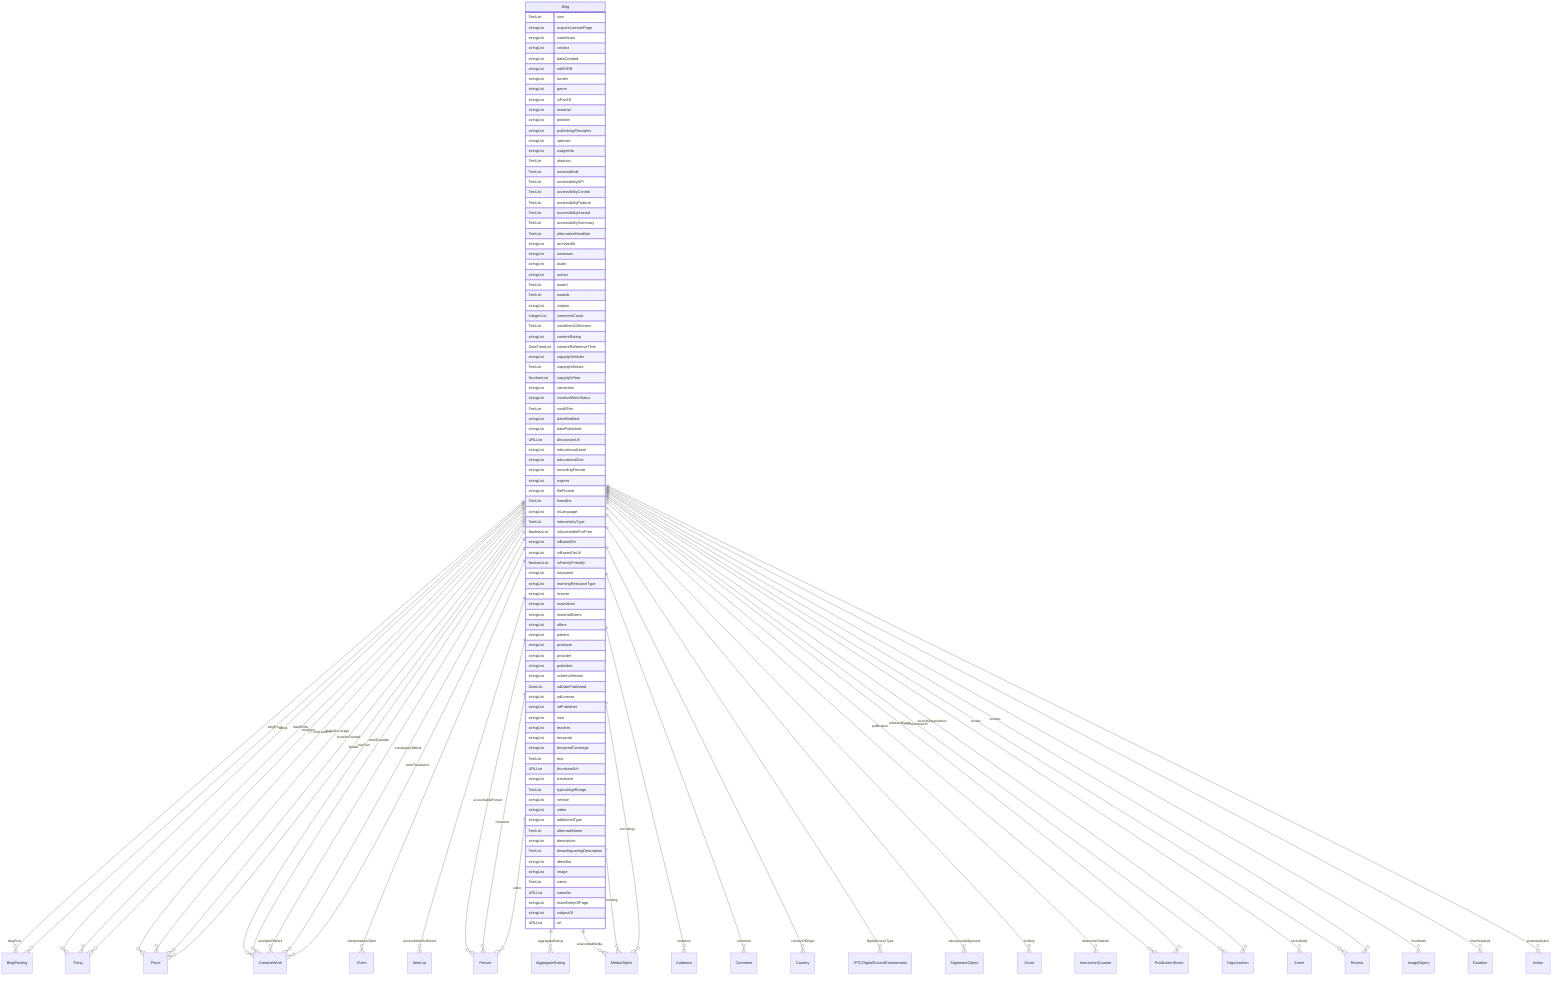 erDiagram
Blog {
    TextList issn  
    stringList acquireLicensePage  
    stringList contributor  
    stringList creator  
    stringList dateCreated  
    stringList editEIDR  
    stringList funder  
    stringList genre  
    stringList isPartOf  
    stringList material  
    stringList position  
    stringList publishingPrinciples  
    stringList sponsor  
    stringList usageInfo  
    TextList abstract  
    TextList accessMode  
    TextList accessibilityAPI  
    TextList accessibilityControl  
    TextList accessibilityFeature  
    TextList accessibilityHazard  
    TextList accessibilitySummary  
    TextList alternativeHeadline  
    stringList archivedAt  
    stringList assesses  
    stringList audio  
    stringList author  
    TextList award  
    TextList awards  
    stringList citation  
    IntegerList commentCount  
    TextList conditionsOfAccess  
    stringList contentRating  
    DateTimeList contentReferenceTime  
    stringList copyrightHolder  
    TextList copyrightNotice  
    NumberList copyrightYear  
    stringList correction  
    stringList creativeWorkStatus  
    TextList creditText  
    stringList dateModified  
    stringList datePublished  
    URLList discussionUrl  
    stringList educationalLevel  
    stringList educationalUse  
    stringList encodingFormat  
    stringList expires  
    stringList fileFormat  
    TextList headline  
    stringList inLanguage  
    TextList interactivityType  
    BooleanList isAccessibleForFree  
    stringList isBasedOn  
    stringList isBasedOnUrl  
    BooleanList isFamilyFriendly  
    stringList keywords  
    stringList learningResourceType  
    stringList license  
    stringList maintainer  
    stringList materialExtent  
    stringList offers  
    stringList pattern  
    stringList producer  
    stringList provider  
    stringList publisher  
    stringList schemaVersion  
    DateList sdDatePublished  
    stringList sdLicense  
    stringList sdPublisher  
    stringList size  
    stringList teaches  
    stringList temporal  
    stringList temporalCoverage  
    TextList text  
    URLList thumbnailUrl  
    stringList translator  
    TextList typicalAgeRange  
    stringList version  
    stringList video  
    stringList additionalType  
    TextList alternateName  
    stringList description  
    TextList disambiguatingDescription  
    stringList identifier  
    stringList image  
    TextList name  
    URLList sameAs  
    stringList mainEntityOfPage  
    stringList subjectOf  
    URLList url  
}

Blog ||--}o BlogPosting : "blogPost"
Blog ||--}o BlogPosting : "blogPosts"
Blog ||--}o Thing : "about"
Blog ||--}o Place : "contentLocation"
Blog ||--}o CreativeWork : "hasPart"
Blog ||--}o Claim : "interpretedAsClaim"
Blog ||--}o Thing : "mainEntity"
Blog ||--}o Place : "spatialCoverage"
Blog ||--}o CreativeWork : "workExample"
Blog ||--}o ItemList : "accessModeSufficient"
Blog ||--}o Person : "accountablePerson"
Blog ||--}o AggregateRating : "aggregateRating"
Blog ||--}o MediaObject : "associatedMedia"
Blog ||--}o Audience : "audience"
Blog ||--}o Person : "character"
Blog ||--}o Comment : "comment"
Blog ||--}o Country : "countryOfOrigin"
Blog ||--}o IPTCDigitalSourceEnumeration : "digitalSourceType"
Blog ||--}o Person : "editor"
Blog ||--}o AlignmentObject : "educationalAlignment"
Blog ||--}o MediaObject : "encoding"
Blog ||--}o MediaObject : "encodings"
Blog ||--}o CreativeWork : "exampleOfWork"
Blog ||--}o Grant : "funding"
Blog ||--}o InteractionCounter : "interactionStatistic"
Blog ||--}o Place : "locationCreated"
Blog ||--}o Thing : "mentions"
Blog ||--}o PublicationEvent : "publication"
Blog ||--}o Organization : "publisherImprint"
Blog ||--}o Event : "recordedAt"
Blog ||--}o PublicationEvent : "releasedEvent"
Blog ||--}o Review : "review"
Blog ||--}o Review : "reviews"
Blog ||--}o Organization : "sourceOrganization"
Blog ||--}o Place : "spatial"
Blog ||--}o ImageObject : "thumbnail"
Blog ||--}o Duration : "timeRequired"
Blog ||--}o CreativeWork : "translationOfWork"
Blog ||--}o CreativeWork : "workTranslation"
Blog ||--}o Action : "potentialAction"